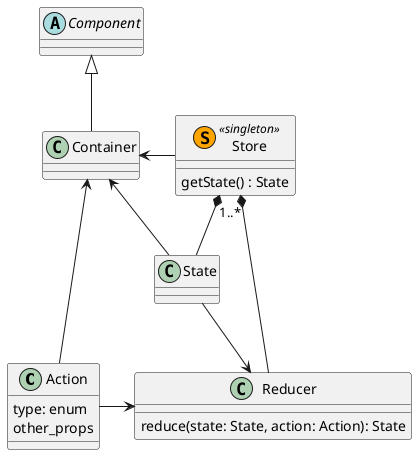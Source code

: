 @startuml

class A as "Action"{
    type: enum
    other_props
}

class R as "Reducer"{
    reduce(state: State, action: Action): State
}

class St as "State"

class Sr as "Store" <<(S,orange) singleton>> {
    getState() : State
}

class Cn as "Container"

abstract class Cm as "Component"

Cm <|-- Cn
Cn <- Sr
Cn <-- St
Sr *-- St
Sr "1..*" *-- R
A -> R
Cn <--- A
St -> R

@enduml